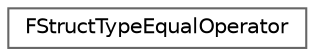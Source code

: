 digraph "Graphical Class Hierarchy"
{
 // INTERACTIVE_SVG=YES
 // LATEX_PDF_SIZE
  bgcolor="transparent";
  edge [fontname=Helvetica,fontsize=10,labelfontname=Helvetica,labelfontsize=10];
  node [fontname=Helvetica,fontsize=10,shape=box,height=0.2,width=0.4];
  rankdir="LR";
  Node0 [id="Node000000",label="FStructTypeEqualOperator",height=0.2,width=0.4,color="grey40", fillcolor="white", style="filled",URL="$d8/dbf/structFStructTypeEqualOperator.html",tooltip=" "];
}
